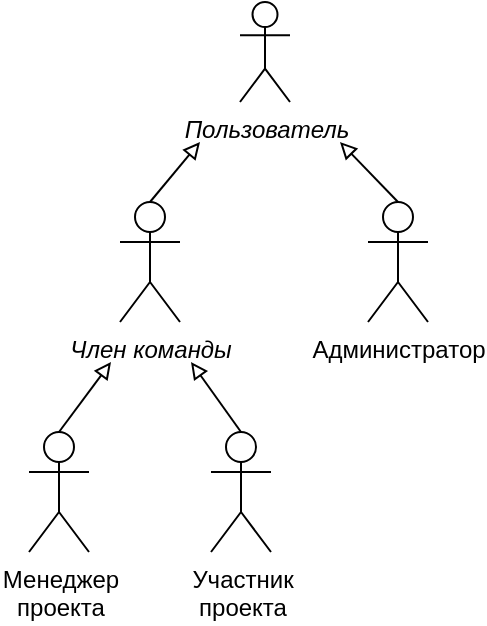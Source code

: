 <mxfile version="22.0.2" type="device">
  <diagram name="Страница — 1" id="fbDX3EtdujKvKEBs6gbn">
    <mxGraphModel dx="1049" dy="703" grid="1" gridSize="10" guides="1" tooltips="1" connect="1" arrows="1" fold="1" page="1" pageScale="1" pageWidth="827" pageHeight="1169" math="0" shadow="0">
      <root>
        <mxCell id="0" />
        <mxCell id="1" parent="0" />
        <mxCell id="vfPtgE0cKAEuEc8hVqxB-2" value="&lt;div&gt;&lt;i&gt;Член команды&lt;/i&gt;&lt;br&gt;&lt;/div&gt;" style="shape=umlActor;verticalLabelPosition=bottom;verticalAlign=top;html=1;outlineConnect=0;" vertex="1" parent="1">
          <mxGeometry x="300" y="440" width="30" height="60" as="geometry" />
        </mxCell>
        <mxCell id="vfPtgE0cKAEuEc8hVqxB-3" value="Участник&lt;br&gt;проекта" style="shape=umlActor;verticalLabelPosition=bottom;verticalAlign=top;html=1;outlineConnect=0;" vertex="1" parent="1">
          <mxGeometry x="345.5" y="555" width="30" height="60" as="geometry" />
        </mxCell>
        <mxCell id="vfPtgE0cKAEuEc8hVqxB-4" value="&lt;div&gt;Менеджер&lt;/div&gt;&lt;div&gt;проекта&lt;/div&gt;" style="shape=umlActor;verticalLabelPosition=bottom;verticalAlign=top;html=1;outlineConnect=0;" vertex="1" parent="1">
          <mxGeometry x="254.5" y="555" width="30" height="60" as="geometry" />
        </mxCell>
        <mxCell id="vfPtgE0cKAEuEc8hVqxB-5" value="" style="endArrow=none;html=1;rounded=0;endFill=0;startArrow=block;startFill=0;entryX=0.5;entryY=0;entryDx=0;entryDy=0;entryPerimeter=0;" edge="1" parent="1" target="vfPtgE0cKAEuEc8hVqxB-4">
          <mxGeometry width="50" height="50" relative="1" as="geometry">
            <mxPoint x="295.5" y="520" as="sourcePoint" />
            <mxPoint x="324.5" y="586" as="targetPoint" />
          </mxGeometry>
        </mxCell>
        <mxCell id="vfPtgE0cKAEuEc8hVqxB-6" value="" style="endArrow=none;html=1;rounded=0;endFill=0;startArrow=block;startFill=0;entryX=0.5;entryY=0;entryDx=0;entryDy=0;entryPerimeter=0;" edge="1" parent="1" target="vfPtgE0cKAEuEc8hVqxB-3">
          <mxGeometry width="50" height="50" relative="1" as="geometry">
            <mxPoint x="335.5" y="520" as="sourcePoint" />
            <mxPoint x="269.5" y="410" as="targetPoint" />
          </mxGeometry>
        </mxCell>
        <mxCell id="vfPtgE0cKAEuEc8hVqxB-18" value="&lt;div&gt;Администратор&lt;/div&gt;" style="shape=umlActor;verticalLabelPosition=bottom;verticalAlign=top;html=1;outlineConnect=0;" vertex="1" parent="1">
          <mxGeometry x="424" y="440" width="30" height="60" as="geometry" />
        </mxCell>
        <mxCell id="vfPtgE0cKAEuEc8hVqxB-25" value="&lt;div&gt;&lt;i&gt;Пользователь&lt;/i&gt;&lt;/div&gt;" style="shape=umlActor;verticalLabelPosition=bottom;verticalAlign=top;html=1;outlineConnect=0;" vertex="1" parent="1">
          <mxGeometry x="360" y="340" width="25" height="50" as="geometry" />
        </mxCell>
        <mxCell id="vfPtgE0cKAEuEc8hVqxB-30" value="" style="endArrow=none;html=1;rounded=0;endFill=0;startArrow=block;startFill=0;entryX=0.5;entryY=0;entryDx=0;entryDy=0;entryPerimeter=0;" edge="1" parent="1" target="vfPtgE0cKAEuEc8hVqxB-2">
          <mxGeometry width="50" height="50" relative="1" as="geometry">
            <mxPoint x="340" y="410" as="sourcePoint" />
            <mxPoint x="280" y="565" as="targetPoint" />
          </mxGeometry>
        </mxCell>
        <mxCell id="vfPtgE0cKAEuEc8hVqxB-31" value="" style="endArrow=none;html=1;rounded=0;endFill=0;startArrow=block;startFill=0;entryX=0.5;entryY=0;entryDx=0;entryDy=0;entryPerimeter=0;" edge="1" parent="1" target="vfPtgE0cKAEuEc8hVqxB-18">
          <mxGeometry width="50" height="50" relative="1" as="geometry">
            <mxPoint x="410" y="410" as="sourcePoint" />
            <mxPoint x="381" y="565" as="targetPoint" />
          </mxGeometry>
        </mxCell>
      </root>
    </mxGraphModel>
  </diagram>
</mxfile>
